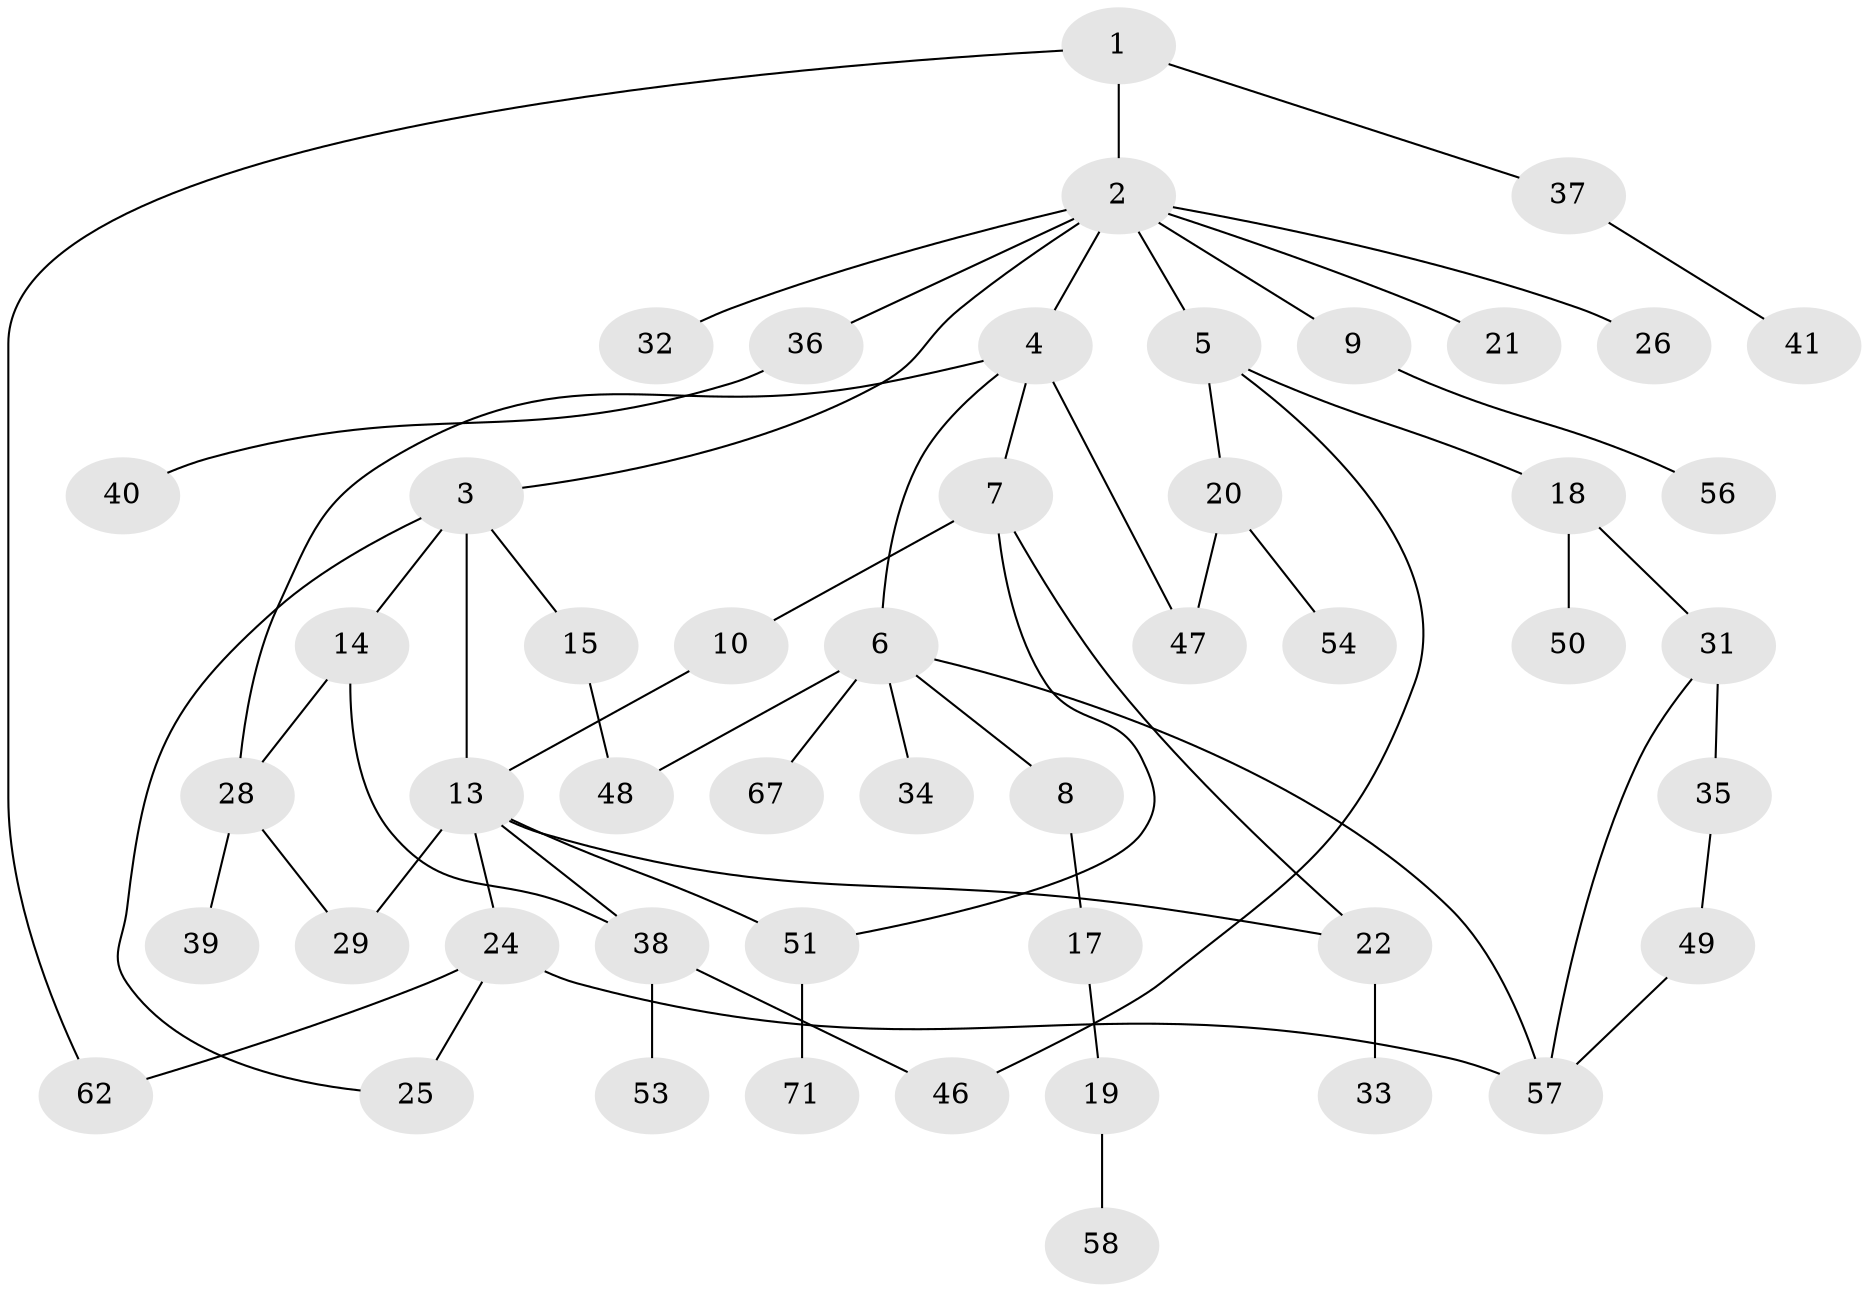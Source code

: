 // original degree distribution, {4: 0.08450704225352113, 8: 0.014084507042253521, 5: 0.04225352112676056, 6: 0.028169014084507043, 2: 0.28169014084507044, 3: 0.22535211267605634, 1: 0.323943661971831}
// Generated by graph-tools (version 1.1) at 2025/10/02/27/25 16:10:53]
// undirected, 49 vertices, 62 edges
graph export_dot {
graph [start="1"]
  node [color=gray90,style=filled];
  1 [super="+44"];
  2 [super="+12"];
  3 [super="+11"];
  4 [super="+16"];
  5 [super="+42"];
  6 [super="+30"];
  7 [super="+43"];
  8;
  9;
  10 [super="+61"];
  13 [super="+65"];
  14 [super="+66"];
  15;
  17 [super="+68"];
  18 [super="+23"];
  19 [super="+27"];
  20 [super="+45"];
  21;
  22;
  24;
  25;
  26;
  28;
  29;
  31;
  32;
  33;
  34;
  35;
  36;
  37 [super="+63"];
  38 [super="+52"];
  39;
  40;
  41;
  46 [super="+64"];
  47;
  48 [super="+70"];
  49 [super="+55"];
  50;
  51 [super="+59"];
  53;
  54;
  56;
  57 [super="+69"];
  58 [super="+60"];
  62;
  67;
  71;
  1 -- 2;
  1 -- 37;
  1 -- 62;
  2 -- 3;
  2 -- 4;
  2 -- 5;
  2 -- 9;
  2 -- 26;
  2 -- 36;
  2 -- 32;
  2 -- 21;
  3 -- 13;
  3 -- 14;
  3 -- 25;
  3 -- 15;
  4 -- 6;
  4 -- 7;
  4 -- 47;
  4 -- 28;
  5 -- 18 [weight=2];
  5 -- 20;
  5 -- 46;
  6 -- 8;
  6 -- 34;
  6 -- 48;
  6 -- 67;
  6 -- 57;
  7 -- 10;
  7 -- 51;
  7 -- 22;
  8 -- 17;
  9 -- 56;
  10 -- 13;
  13 -- 22;
  13 -- 24;
  13 -- 38;
  13 -- 51;
  13 -- 29;
  14 -- 28;
  14 -- 38;
  15 -- 48;
  17 -- 19;
  18 -- 31;
  18 -- 50;
  19 -- 58;
  20 -- 54;
  20 -- 47;
  22 -- 33;
  24 -- 25;
  24 -- 62;
  24 -- 57;
  28 -- 29;
  28 -- 39;
  31 -- 35;
  31 -- 57;
  35 -- 49;
  36 -- 40;
  37 -- 41;
  38 -- 53;
  38 -- 46;
  49 -- 57;
  51 -- 71;
}
